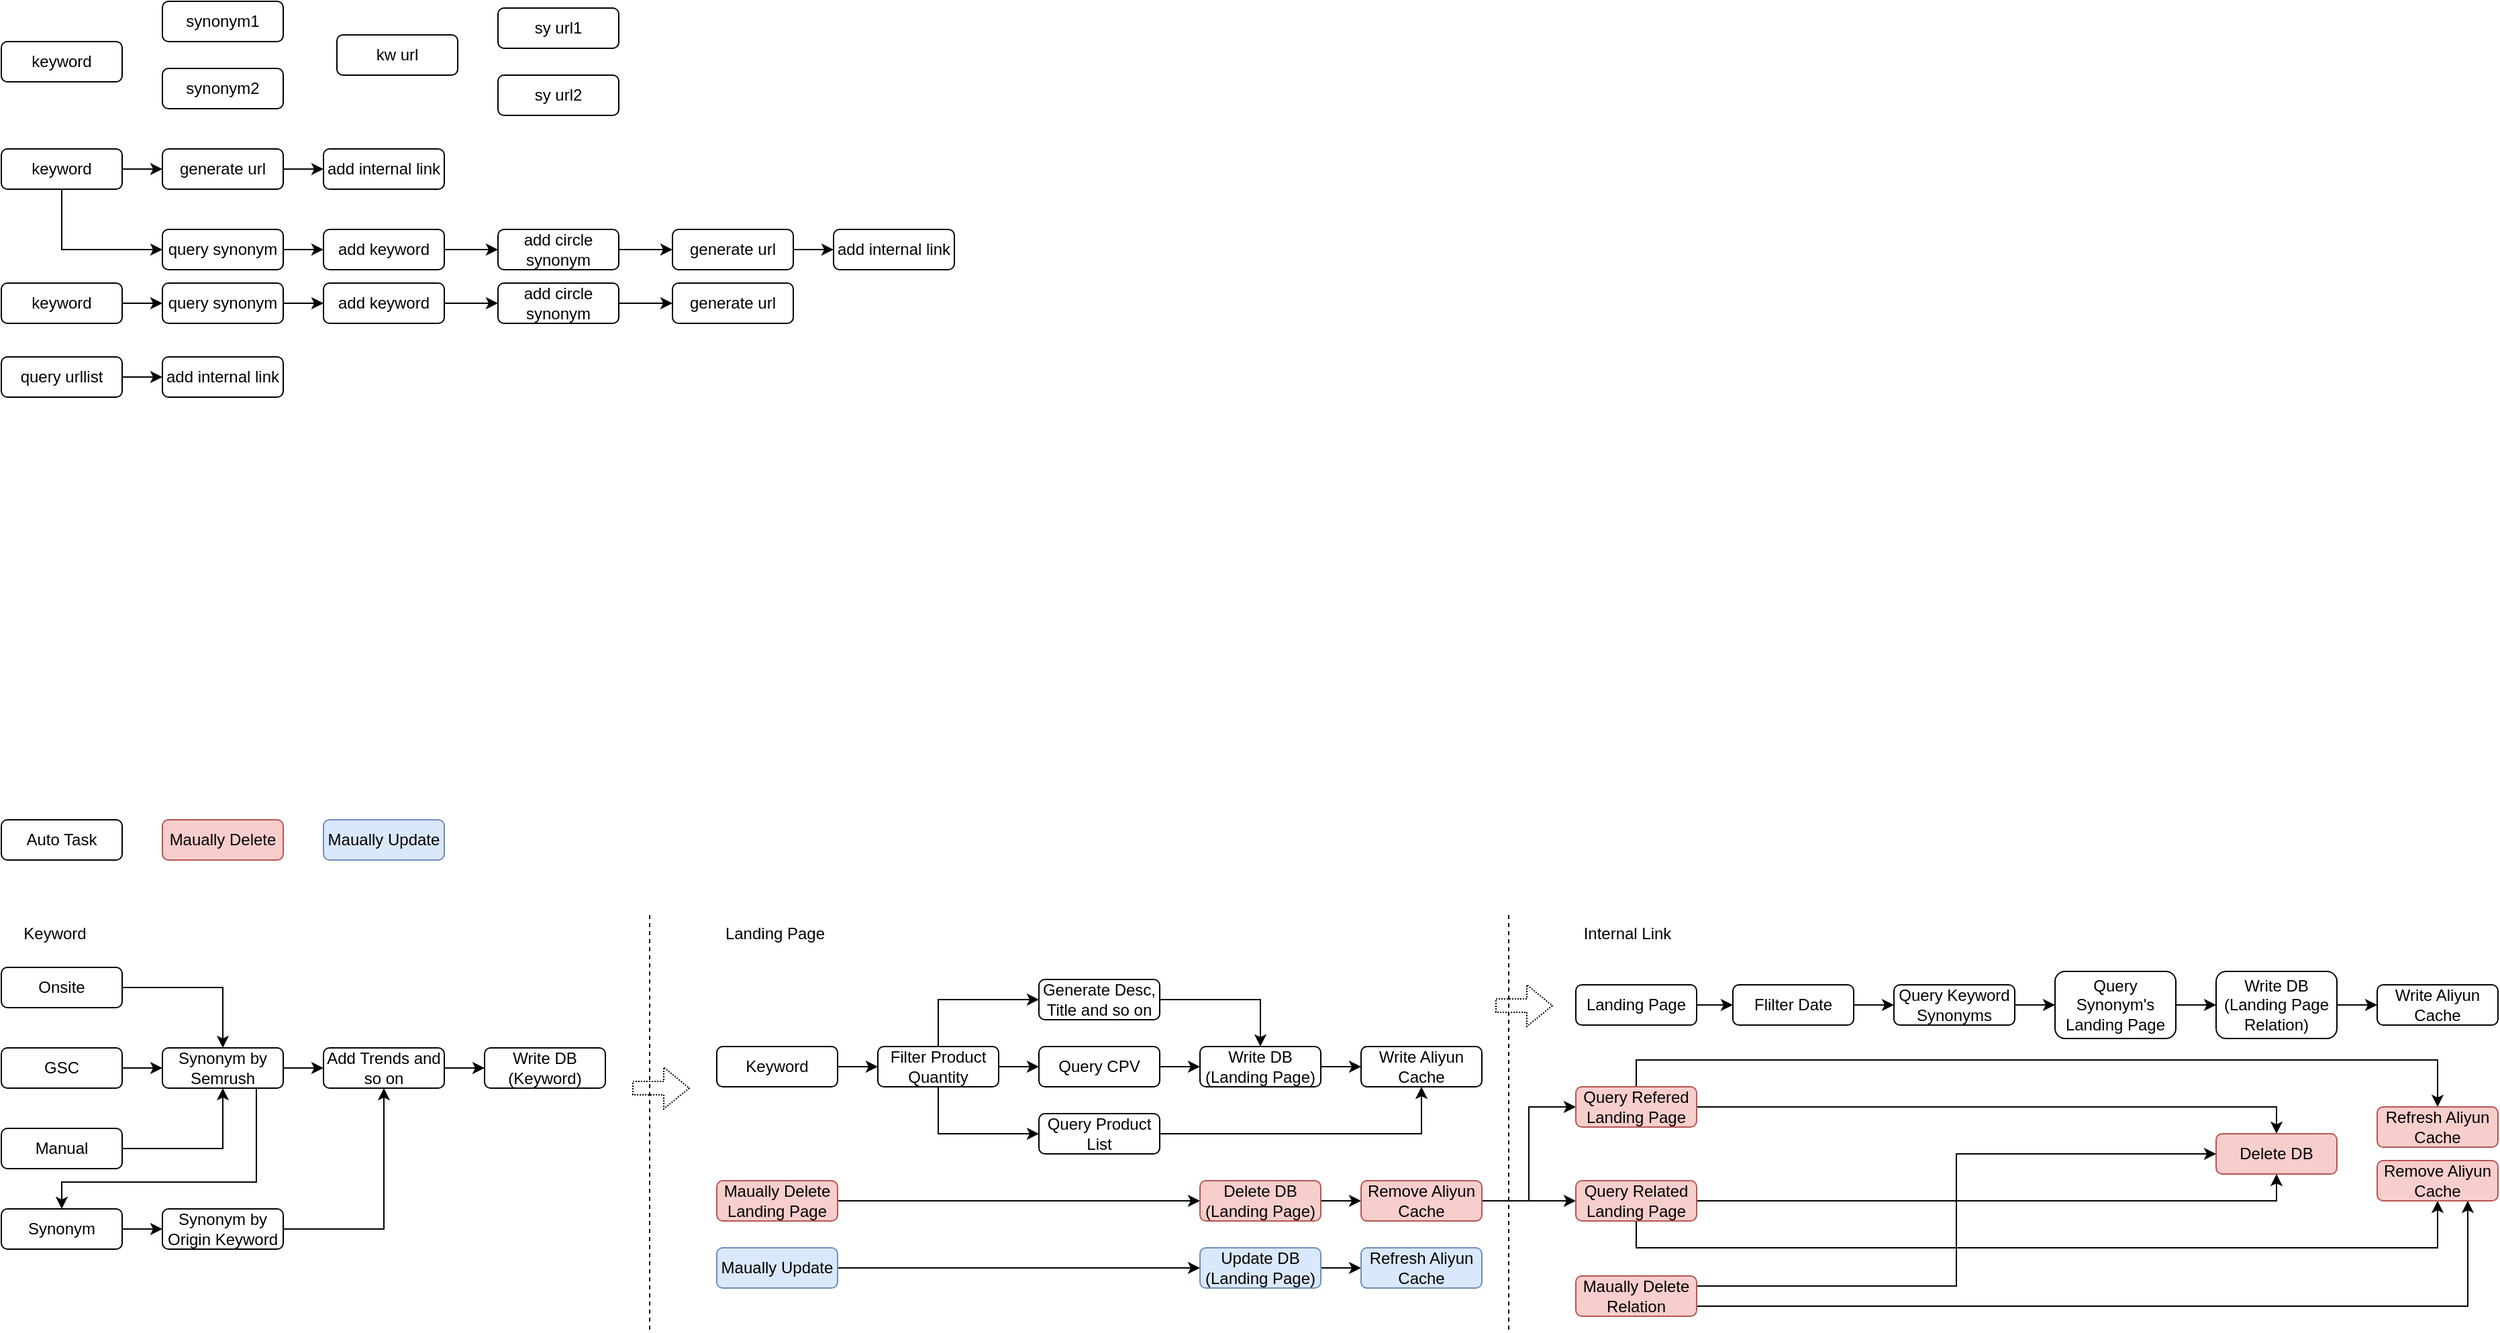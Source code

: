 <mxfile version="24.4.4" type="github">
  <diagram name="第 1 页" id="1qqWGqqX0jNzk8FhyLNJ">
    <mxGraphModel dx="1434" dy="673" grid="1" gridSize="10" guides="1" tooltips="1" connect="1" arrows="1" fold="1" page="1" pageScale="1" pageWidth="827" pageHeight="1169" math="0" shadow="0">
      <root>
        <mxCell id="0" />
        <mxCell id="1" parent="0" />
        <mxCell id="pkuzvF_IylS6FSDwMEXB-1" value="keyword" style="rounded=1;whiteSpace=wrap;html=1;" parent="1" vertex="1">
          <mxGeometry x="70" y="60" width="90" height="30" as="geometry" />
        </mxCell>
        <mxCell id="pkuzvF_IylS6FSDwMEXB-2" value="synonym1" style="rounded=1;whiteSpace=wrap;html=1;" parent="1" vertex="1">
          <mxGeometry x="190" y="30" width="90" height="30" as="geometry" />
        </mxCell>
        <mxCell id="pkuzvF_IylS6FSDwMEXB-3" value="kw url" style="rounded=1;whiteSpace=wrap;html=1;" parent="1" vertex="1">
          <mxGeometry x="320" y="55" width="90" height="30" as="geometry" />
        </mxCell>
        <mxCell id="pkuzvF_IylS6FSDwMEXB-4" value="sy url1" style="rounded=1;whiteSpace=wrap;html=1;" parent="1" vertex="1">
          <mxGeometry x="440" y="35" width="90" height="30" as="geometry" />
        </mxCell>
        <mxCell id="pkuzvF_IylS6FSDwMEXB-5" value="synonym2" style="rounded=1;whiteSpace=wrap;html=1;" parent="1" vertex="1">
          <mxGeometry x="190" y="80" width="90" height="30" as="geometry" />
        </mxCell>
        <mxCell id="pkuzvF_IylS6FSDwMEXB-6" value="sy url2" style="rounded=1;whiteSpace=wrap;html=1;" parent="1" vertex="1">
          <mxGeometry x="440" y="85" width="90" height="30" as="geometry" />
        </mxCell>
        <mxCell id="pkuzvF_IylS6FSDwMEXB-32" style="edgeStyle=orthogonalEdgeStyle;rounded=0;orthogonalLoop=1;jettySize=auto;html=1;exitX=1;exitY=0.5;exitDx=0;exitDy=0;entryX=0;entryY=0.5;entryDx=0;entryDy=0;" parent="1" source="pkuzvF_IylS6FSDwMEXB-8" target="pkuzvF_IylS6FSDwMEXB-10" edge="1">
          <mxGeometry relative="1" as="geometry" />
        </mxCell>
        <mxCell id="pkuzvF_IylS6FSDwMEXB-34" style="edgeStyle=orthogonalEdgeStyle;rounded=0;orthogonalLoop=1;jettySize=auto;html=1;exitX=0.5;exitY=1;exitDx=0;exitDy=0;entryX=0;entryY=0.5;entryDx=0;entryDy=0;" parent="1" source="pkuzvF_IylS6FSDwMEXB-8" target="pkuzvF_IylS6FSDwMEXB-11" edge="1">
          <mxGeometry relative="1" as="geometry" />
        </mxCell>
        <mxCell id="pkuzvF_IylS6FSDwMEXB-8" value="keyword" style="rounded=1;whiteSpace=wrap;html=1;" parent="1" vertex="1">
          <mxGeometry x="70" y="140" width="90" height="30" as="geometry" />
        </mxCell>
        <mxCell id="pkuzvF_IylS6FSDwMEXB-33" style="edgeStyle=orthogonalEdgeStyle;rounded=0;orthogonalLoop=1;jettySize=auto;html=1;exitX=1;exitY=0.5;exitDx=0;exitDy=0;entryX=0;entryY=0.5;entryDx=0;entryDy=0;" parent="1" source="pkuzvF_IylS6FSDwMEXB-10" target="pkuzvF_IylS6FSDwMEXB-22" edge="1">
          <mxGeometry relative="1" as="geometry" />
        </mxCell>
        <mxCell id="pkuzvF_IylS6FSDwMEXB-10" value="generate url" style="rounded=1;whiteSpace=wrap;html=1;" parent="1" vertex="1">
          <mxGeometry x="190" y="140" width="90" height="30" as="geometry" />
        </mxCell>
        <mxCell id="pkuzvF_IylS6FSDwMEXB-35" style="edgeStyle=orthogonalEdgeStyle;rounded=0;orthogonalLoop=1;jettySize=auto;html=1;exitX=1;exitY=0.5;exitDx=0;exitDy=0;entryX=0;entryY=0.5;entryDx=0;entryDy=0;" parent="1" source="pkuzvF_IylS6FSDwMEXB-11" target="pkuzvF_IylS6FSDwMEXB-13" edge="1">
          <mxGeometry relative="1" as="geometry" />
        </mxCell>
        <mxCell id="pkuzvF_IylS6FSDwMEXB-11" value="query synonym" style="rounded=1;whiteSpace=wrap;html=1;" parent="1" vertex="1">
          <mxGeometry x="190" y="200" width="90" height="30" as="geometry" />
        </mxCell>
        <mxCell id="pkuzvF_IylS6FSDwMEXB-36" style="edgeStyle=orthogonalEdgeStyle;rounded=0;orthogonalLoop=1;jettySize=auto;html=1;exitX=1;exitY=0.5;exitDx=0;exitDy=0;entryX=0;entryY=0.5;entryDx=0;entryDy=0;" parent="1" source="pkuzvF_IylS6FSDwMEXB-13" target="pkuzvF_IylS6FSDwMEXB-14" edge="1">
          <mxGeometry relative="1" as="geometry" />
        </mxCell>
        <mxCell id="pkuzvF_IylS6FSDwMEXB-13" value="add keyword" style="rounded=1;whiteSpace=wrap;html=1;" parent="1" vertex="1">
          <mxGeometry x="310" y="200" width="90" height="30" as="geometry" />
        </mxCell>
        <mxCell id="pkuzvF_IylS6FSDwMEXB-38" style="edgeStyle=orthogonalEdgeStyle;rounded=0;orthogonalLoop=1;jettySize=auto;html=1;exitX=1;exitY=0.5;exitDx=0;exitDy=0;entryX=0;entryY=0.5;entryDx=0;entryDy=0;" parent="1" source="pkuzvF_IylS6FSDwMEXB-14" target="pkuzvF_IylS6FSDwMEXB-15" edge="1">
          <mxGeometry relative="1" as="geometry" />
        </mxCell>
        <mxCell id="pkuzvF_IylS6FSDwMEXB-14" value="add circle synonym" style="rounded=1;whiteSpace=wrap;html=1;" parent="1" vertex="1">
          <mxGeometry x="440" y="200" width="90" height="30" as="geometry" />
        </mxCell>
        <mxCell id="pkuzvF_IylS6FSDwMEXB-39" style="edgeStyle=orthogonalEdgeStyle;rounded=0;orthogonalLoop=1;jettySize=auto;html=1;exitX=1;exitY=0.5;exitDx=0;exitDy=0;entryX=0;entryY=0.5;entryDx=0;entryDy=0;" parent="1" source="pkuzvF_IylS6FSDwMEXB-15" target="pkuzvF_IylS6FSDwMEXB-23" edge="1">
          <mxGeometry relative="1" as="geometry" />
        </mxCell>
        <mxCell id="pkuzvF_IylS6FSDwMEXB-15" value="generate url" style="rounded=1;whiteSpace=wrap;html=1;" parent="1" vertex="1">
          <mxGeometry x="570" y="200" width="90" height="30" as="geometry" />
        </mxCell>
        <mxCell id="pkuzvF_IylS6FSDwMEXB-40" style="edgeStyle=orthogonalEdgeStyle;rounded=0;orthogonalLoop=1;jettySize=auto;html=1;exitX=1;exitY=0.5;exitDx=0;exitDy=0;entryX=0;entryY=0.5;entryDx=0;entryDy=0;" parent="1" source="pkuzvF_IylS6FSDwMEXB-16" target="pkuzvF_IylS6FSDwMEXB-18" edge="1">
          <mxGeometry relative="1" as="geometry" />
        </mxCell>
        <mxCell id="pkuzvF_IylS6FSDwMEXB-16" value="keyword" style="rounded=1;whiteSpace=wrap;html=1;" parent="1" vertex="1">
          <mxGeometry x="70" y="240" width="90" height="30" as="geometry" />
        </mxCell>
        <mxCell id="pkuzvF_IylS6FSDwMEXB-17" value="generate url" style="rounded=1;whiteSpace=wrap;html=1;" parent="1" vertex="1">
          <mxGeometry x="570" y="240" width="90" height="30" as="geometry" />
        </mxCell>
        <mxCell id="pkuzvF_IylS6FSDwMEXB-41" style="edgeStyle=orthogonalEdgeStyle;rounded=0;orthogonalLoop=1;jettySize=auto;html=1;exitX=1;exitY=0.5;exitDx=0;exitDy=0;entryX=0;entryY=0.5;entryDx=0;entryDy=0;" parent="1" source="pkuzvF_IylS6FSDwMEXB-18" target="pkuzvF_IylS6FSDwMEXB-30" edge="1">
          <mxGeometry relative="1" as="geometry" />
        </mxCell>
        <mxCell id="pkuzvF_IylS6FSDwMEXB-18" value="query synonym" style="rounded=1;whiteSpace=wrap;html=1;" parent="1" vertex="1">
          <mxGeometry x="190" y="240" width="90" height="30" as="geometry" />
        </mxCell>
        <mxCell id="pkuzvF_IylS6FSDwMEXB-44" style="edgeStyle=orthogonalEdgeStyle;rounded=0;orthogonalLoop=1;jettySize=auto;html=1;exitX=1;exitY=0.5;exitDx=0;exitDy=0;entryX=0;entryY=0.5;entryDx=0;entryDy=0;" parent="1" source="pkuzvF_IylS6FSDwMEXB-19" target="pkuzvF_IylS6FSDwMEXB-24" edge="1">
          <mxGeometry relative="1" as="geometry" />
        </mxCell>
        <mxCell id="pkuzvF_IylS6FSDwMEXB-19" value="query urllist" style="rounded=1;whiteSpace=wrap;html=1;" parent="1" vertex="1">
          <mxGeometry x="70" y="295" width="90" height="30" as="geometry" />
        </mxCell>
        <mxCell id="pkuzvF_IylS6FSDwMEXB-22" value="add internal link" style="rounded=1;whiteSpace=wrap;html=1;" parent="1" vertex="1">
          <mxGeometry x="310" y="140" width="90" height="30" as="geometry" />
        </mxCell>
        <mxCell id="pkuzvF_IylS6FSDwMEXB-23" value="add internal link" style="rounded=1;whiteSpace=wrap;html=1;" parent="1" vertex="1">
          <mxGeometry x="690" y="200" width="90" height="30" as="geometry" />
        </mxCell>
        <mxCell id="pkuzvF_IylS6FSDwMEXB-24" value="add internal link" style="rounded=1;whiteSpace=wrap;html=1;" parent="1" vertex="1">
          <mxGeometry x="190" y="295" width="90" height="30" as="geometry" />
        </mxCell>
        <mxCell id="pkuzvF_IylS6FSDwMEXB-42" style="edgeStyle=orthogonalEdgeStyle;rounded=0;orthogonalLoop=1;jettySize=auto;html=1;exitX=1;exitY=0.5;exitDx=0;exitDy=0;entryX=0;entryY=0.5;entryDx=0;entryDy=0;" parent="1" source="pkuzvF_IylS6FSDwMEXB-30" target="pkuzvF_IylS6FSDwMEXB-31" edge="1">
          <mxGeometry relative="1" as="geometry" />
        </mxCell>
        <mxCell id="pkuzvF_IylS6FSDwMEXB-30" value="add keyword" style="rounded=1;whiteSpace=wrap;html=1;" parent="1" vertex="1">
          <mxGeometry x="310" y="240" width="90" height="30" as="geometry" />
        </mxCell>
        <mxCell id="pkuzvF_IylS6FSDwMEXB-43" style="edgeStyle=orthogonalEdgeStyle;rounded=0;orthogonalLoop=1;jettySize=auto;html=1;exitX=1;exitY=0.5;exitDx=0;exitDy=0;entryX=0;entryY=0.5;entryDx=0;entryDy=0;" parent="1" source="pkuzvF_IylS6FSDwMEXB-31" target="pkuzvF_IylS6FSDwMEXB-17" edge="1">
          <mxGeometry relative="1" as="geometry" />
        </mxCell>
        <mxCell id="pkuzvF_IylS6FSDwMEXB-31" value="add circle synonym" style="rounded=1;whiteSpace=wrap;html=1;" parent="1" vertex="1">
          <mxGeometry x="440" y="240" width="90" height="30" as="geometry" />
        </mxCell>
        <mxCell id="8v7bKblyuX6Z4DT4HF-j-19" style="edgeStyle=orthogonalEdgeStyle;rounded=0;orthogonalLoop=1;jettySize=auto;html=1;exitX=1;exitY=0.5;exitDx=0;exitDy=0;entryX=0.5;entryY=0;entryDx=0;entryDy=0;" edge="1" parent="1" source="pkuzvF_IylS6FSDwMEXB-45" target="8v7bKblyuX6Z4DT4HF-j-1">
          <mxGeometry relative="1" as="geometry" />
        </mxCell>
        <mxCell id="pkuzvF_IylS6FSDwMEXB-45" value="Onsite" style="rounded=1;whiteSpace=wrap;html=1;" parent="1" vertex="1">
          <mxGeometry x="70" y="750" width="90" height="30" as="geometry" />
        </mxCell>
        <mxCell id="8v7bKblyuX6Z4DT4HF-j-20" style="edgeStyle=orthogonalEdgeStyle;rounded=0;orthogonalLoop=1;jettySize=auto;html=1;exitX=1;exitY=0.5;exitDx=0;exitDy=0;entryX=0;entryY=0.5;entryDx=0;entryDy=0;" edge="1" parent="1" source="pkuzvF_IylS6FSDwMEXB-46" target="8v7bKblyuX6Z4DT4HF-j-1">
          <mxGeometry relative="1" as="geometry" />
        </mxCell>
        <mxCell id="pkuzvF_IylS6FSDwMEXB-46" value="GSC" style="rounded=1;whiteSpace=wrap;html=1;" parent="1" vertex="1">
          <mxGeometry x="70" y="810" width="90" height="30" as="geometry" />
        </mxCell>
        <mxCell id="8v7bKblyuX6Z4DT4HF-j-21" style="edgeStyle=orthogonalEdgeStyle;rounded=0;orthogonalLoop=1;jettySize=auto;html=1;exitX=1;exitY=0.5;exitDx=0;exitDy=0;entryX=0.5;entryY=1;entryDx=0;entryDy=0;" edge="1" parent="1" source="pkuzvF_IylS6FSDwMEXB-47" target="8v7bKblyuX6Z4DT4HF-j-1">
          <mxGeometry relative="1" as="geometry" />
        </mxCell>
        <mxCell id="pkuzvF_IylS6FSDwMEXB-47" value="Manual" style="rounded=1;whiteSpace=wrap;html=1;" parent="1" vertex="1">
          <mxGeometry x="70" y="870" width="90" height="30" as="geometry" />
        </mxCell>
        <mxCell id="8v7bKblyuX6Z4DT4HF-j-22" style="edgeStyle=orthogonalEdgeStyle;rounded=0;orthogonalLoop=1;jettySize=auto;html=1;exitX=0.75;exitY=1;exitDx=0;exitDy=0;entryX=0.5;entryY=0;entryDx=0;entryDy=0;" edge="1" parent="1" source="8v7bKblyuX6Z4DT4HF-j-1" target="8v7bKblyuX6Z4DT4HF-j-2">
          <mxGeometry relative="1" as="geometry">
            <Array as="points">
              <mxPoint x="260" y="840" />
              <mxPoint x="260" y="910" />
              <mxPoint x="115" y="910" />
            </Array>
          </mxGeometry>
        </mxCell>
        <mxCell id="8v7bKblyuX6Z4DT4HF-j-24" style="edgeStyle=orthogonalEdgeStyle;rounded=0;orthogonalLoop=1;jettySize=auto;html=1;exitX=1;exitY=0.5;exitDx=0;exitDy=0;entryX=0;entryY=0.5;entryDx=0;entryDy=0;" edge="1" parent="1" source="8v7bKblyuX6Z4DT4HF-j-1" target="8v7bKblyuX6Z4DT4HF-j-18">
          <mxGeometry relative="1" as="geometry" />
        </mxCell>
        <mxCell id="8v7bKblyuX6Z4DT4HF-j-1" value="Synonym by Semrush" style="rounded=1;whiteSpace=wrap;html=1;" vertex="1" parent="1">
          <mxGeometry x="190" y="810" width="90" height="30" as="geometry" />
        </mxCell>
        <mxCell id="8v7bKblyuX6Z4DT4HF-j-23" style="edgeStyle=orthogonalEdgeStyle;rounded=0;orthogonalLoop=1;jettySize=auto;html=1;exitX=1;exitY=0.5;exitDx=0;exitDy=0;entryX=0;entryY=0.5;entryDx=0;entryDy=0;" edge="1" parent="1" source="8v7bKblyuX6Z4DT4HF-j-2" target="8v7bKblyuX6Z4DT4HF-j-17">
          <mxGeometry relative="1" as="geometry" />
        </mxCell>
        <mxCell id="8v7bKblyuX6Z4DT4HF-j-2" value="Synonym" style="rounded=1;whiteSpace=wrap;html=1;" vertex="1" parent="1">
          <mxGeometry x="70" y="930" width="90" height="30" as="geometry" />
        </mxCell>
        <mxCell id="8v7bKblyuX6Z4DT4HF-j-16" value="Keyword" style="text;html=1;align=center;verticalAlign=middle;whiteSpace=wrap;rounded=0;" vertex="1" parent="1">
          <mxGeometry x="70" y="710" width="80" height="30" as="geometry" />
        </mxCell>
        <mxCell id="8v7bKblyuX6Z4DT4HF-j-25" style="edgeStyle=orthogonalEdgeStyle;rounded=0;orthogonalLoop=1;jettySize=auto;html=1;exitX=1;exitY=0.5;exitDx=0;exitDy=0;entryX=0.5;entryY=1;entryDx=0;entryDy=0;" edge="1" parent="1" source="8v7bKblyuX6Z4DT4HF-j-17" target="8v7bKblyuX6Z4DT4HF-j-18">
          <mxGeometry relative="1" as="geometry" />
        </mxCell>
        <mxCell id="8v7bKblyuX6Z4DT4HF-j-17" value="Synonym by Origin Keyword" style="rounded=1;whiteSpace=wrap;html=1;" vertex="1" parent="1">
          <mxGeometry x="190" y="930" width="90" height="30" as="geometry" />
        </mxCell>
        <mxCell id="8v7bKblyuX6Z4DT4HF-j-27" style="edgeStyle=orthogonalEdgeStyle;rounded=0;orthogonalLoop=1;jettySize=auto;html=1;exitX=1;exitY=0.5;exitDx=0;exitDy=0;entryX=0;entryY=0.5;entryDx=0;entryDy=0;" edge="1" parent="1" source="8v7bKblyuX6Z4DT4HF-j-18" target="8v7bKblyuX6Z4DT4HF-j-26">
          <mxGeometry relative="1" as="geometry" />
        </mxCell>
        <mxCell id="8v7bKblyuX6Z4DT4HF-j-18" value="Add Trends and so on" style="rounded=1;whiteSpace=wrap;html=1;" vertex="1" parent="1">
          <mxGeometry x="310" y="810" width="90" height="30" as="geometry" />
        </mxCell>
        <mxCell id="8v7bKblyuX6Z4DT4HF-j-26" value="Write DB&lt;div&gt;(Keyword)&lt;/div&gt;" style="rounded=1;whiteSpace=wrap;html=1;" vertex="1" parent="1">
          <mxGeometry x="430" y="810" width="90" height="30" as="geometry" />
        </mxCell>
        <mxCell id="8v7bKblyuX6Z4DT4HF-j-28" value="Landing Page" style="text;html=1;align=center;verticalAlign=middle;whiteSpace=wrap;rounded=0;" vertex="1" parent="1">
          <mxGeometry x="603" y="710" width="87" height="30" as="geometry" />
        </mxCell>
        <mxCell id="8v7bKblyuX6Z4DT4HF-j-38" style="edgeStyle=orthogonalEdgeStyle;rounded=0;orthogonalLoop=1;jettySize=auto;html=1;exitX=1;exitY=0.5;exitDx=0;exitDy=0;entryX=0;entryY=0.5;entryDx=0;entryDy=0;" edge="1" parent="1" source="8v7bKblyuX6Z4DT4HF-j-29" target="8v7bKblyuX6Z4DT4HF-j-31">
          <mxGeometry relative="1" as="geometry" />
        </mxCell>
        <mxCell id="8v7bKblyuX6Z4DT4HF-j-29" value="Keyword" style="rounded=1;whiteSpace=wrap;html=1;" vertex="1" parent="1">
          <mxGeometry x="603" y="809" width="90" height="30" as="geometry" />
        </mxCell>
        <mxCell id="8v7bKblyuX6Z4DT4HF-j-30" value="" style="endArrow=none;dashed=1;html=1;rounded=0;" edge="1" parent="1">
          <mxGeometry width="50" height="50" relative="1" as="geometry">
            <mxPoint x="553" y="1020" as="sourcePoint" />
            <mxPoint x="553" y="710" as="targetPoint" />
          </mxGeometry>
        </mxCell>
        <mxCell id="8v7bKblyuX6Z4DT4HF-j-40" style="edgeStyle=orthogonalEdgeStyle;rounded=0;orthogonalLoop=1;jettySize=auto;html=1;exitX=0.5;exitY=0;exitDx=0;exitDy=0;entryX=0;entryY=0.5;entryDx=0;entryDy=0;" edge="1" parent="1" source="8v7bKblyuX6Z4DT4HF-j-31" target="8v7bKblyuX6Z4DT4HF-j-34">
          <mxGeometry relative="1" as="geometry" />
        </mxCell>
        <mxCell id="8v7bKblyuX6Z4DT4HF-j-41" style="edgeStyle=orthogonalEdgeStyle;rounded=0;orthogonalLoop=1;jettySize=auto;html=1;exitX=1;exitY=0.5;exitDx=0;exitDy=0;entryX=0;entryY=0.5;entryDx=0;entryDy=0;" edge="1" parent="1" source="8v7bKblyuX6Z4DT4HF-j-31" target="8v7bKblyuX6Z4DT4HF-j-33">
          <mxGeometry relative="1" as="geometry" />
        </mxCell>
        <mxCell id="8v7bKblyuX6Z4DT4HF-j-42" style="edgeStyle=orthogonalEdgeStyle;rounded=0;orthogonalLoop=1;jettySize=auto;html=1;exitX=0.5;exitY=1;exitDx=0;exitDy=0;entryX=0;entryY=0.5;entryDx=0;entryDy=0;" edge="1" parent="1" source="8v7bKblyuX6Z4DT4HF-j-31" target="8v7bKblyuX6Z4DT4HF-j-32">
          <mxGeometry relative="1" as="geometry" />
        </mxCell>
        <mxCell id="8v7bKblyuX6Z4DT4HF-j-31" value="Filter Product Quantity" style="rounded=1;whiteSpace=wrap;html=1;" vertex="1" parent="1">
          <mxGeometry x="723" y="809" width="90" height="30" as="geometry" />
        </mxCell>
        <mxCell id="8v7bKblyuX6Z4DT4HF-j-52" style="edgeStyle=orthogonalEdgeStyle;rounded=0;orthogonalLoop=1;jettySize=auto;html=1;exitX=1;exitY=0.5;exitDx=0;exitDy=0;entryX=0.5;entryY=1;entryDx=0;entryDy=0;" edge="1" parent="1" source="8v7bKblyuX6Z4DT4HF-j-32" target="8v7bKblyuX6Z4DT4HF-j-49">
          <mxGeometry relative="1" as="geometry" />
        </mxCell>
        <mxCell id="8v7bKblyuX6Z4DT4HF-j-32" value="Query Product List" style="rounded=1;whiteSpace=wrap;html=1;" vertex="1" parent="1">
          <mxGeometry x="843" y="859" width="90" height="30" as="geometry" />
        </mxCell>
        <mxCell id="8v7bKblyuX6Z4DT4HF-j-43" style="edgeStyle=orthogonalEdgeStyle;rounded=0;orthogonalLoop=1;jettySize=auto;html=1;exitX=1;exitY=0.5;exitDx=0;exitDy=0;entryX=0;entryY=0.5;entryDx=0;entryDy=0;" edge="1" parent="1" source="8v7bKblyuX6Z4DT4HF-j-33" target="8v7bKblyuX6Z4DT4HF-j-36">
          <mxGeometry relative="1" as="geometry" />
        </mxCell>
        <mxCell id="8v7bKblyuX6Z4DT4HF-j-33" value="Query CPV" style="rounded=1;whiteSpace=wrap;html=1;" vertex="1" parent="1">
          <mxGeometry x="843" y="809" width="90" height="30" as="geometry" />
        </mxCell>
        <mxCell id="8v7bKblyuX6Z4DT4HF-j-50" style="edgeStyle=orthogonalEdgeStyle;rounded=0;orthogonalLoop=1;jettySize=auto;html=1;exitX=1;exitY=0.5;exitDx=0;exitDy=0;entryX=0.5;entryY=0;entryDx=0;entryDy=0;" edge="1" parent="1" source="8v7bKblyuX6Z4DT4HF-j-34" target="8v7bKblyuX6Z4DT4HF-j-36">
          <mxGeometry relative="1" as="geometry" />
        </mxCell>
        <mxCell id="8v7bKblyuX6Z4DT4HF-j-34" value="Generate Desc, Title and so on" style="rounded=1;whiteSpace=wrap;html=1;" vertex="1" parent="1">
          <mxGeometry x="843" y="759" width="90" height="30" as="geometry" />
        </mxCell>
        <mxCell id="8v7bKblyuX6Z4DT4HF-j-51" style="edgeStyle=orthogonalEdgeStyle;rounded=0;orthogonalLoop=1;jettySize=auto;html=1;exitX=1;exitY=0.5;exitDx=0;exitDy=0;entryX=0;entryY=0.5;entryDx=0;entryDy=0;" edge="1" parent="1" source="8v7bKblyuX6Z4DT4HF-j-36" target="8v7bKblyuX6Z4DT4HF-j-49">
          <mxGeometry relative="1" as="geometry" />
        </mxCell>
        <mxCell id="8v7bKblyuX6Z4DT4HF-j-36" value="Write DB&lt;div&gt;(Landing Page)&lt;/div&gt;" style="rounded=1;whiteSpace=wrap;html=1;" vertex="1" parent="1">
          <mxGeometry x="963" y="809" width="90" height="30" as="geometry" />
        </mxCell>
        <mxCell id="8v7bKblyuX6Z4DT4HF-j-44" value="" style="endArrow=none;dashed=1;html=1;rounded=0;" edge="1" parent="1">
          <mxGeometry width="50" height="50" relative="1" as="geometry">
            <mxPoint x="1193" y="1020" as="sourcePoint" />
            <mxPoint x="1193" y="710" as="targetPoint" />
          </mxGeometry>
        </mxCell>
        <mxCell id="8v7bKblyuX6Z4DT4HF-j-45" value="Internal Link" style="text;html=1;align=center;verticalAlign=middle;whiteSpace=wrap;rounded=0;" vertex="1" parent="1">
          <mxGeometry x="1243" y="710" width="77" height="30" as="geometry" />
        </mxCell>
        <mxCell id="8v7bKblyuX6Z4DT4HF-j-46" value="" style="shape=flexArrow;endArrow=classic;html=1;rounded=0;dashed=1;dashPattern=1 1;verticalAlign=middle;" edge="1" parent="1">
          <mxGeometry width="50" height="50" relative="1" as="geometry">
            <mxPoint x="540" y="840" as="sourcePoint" />
            <mxPoint x="583" y="840" as="targetPoint" />
          </mxGeometry>
        </mxCell>
        <mxCell id="8v7bKblyuX6Z4DT4HF-j-47" value="" style="shape=flexArrow;endArrow=classic;html=1;rounded=0;dashed=1;dashPattern=1 1;verticalAlign=middle;" edge="1" parent="1">
          <mxGeometry width="50" height="50" relative="1" as="geometry">
            <mxPoint x="1183" y="778.5" as="sourcePoint" />
            <mxPoint x="1226" y="778.5" as="targetPoint" />
          </mxGeometry>
        </mxCell>
        <mxCell id="8v7bKblyuX6Z4DT4HF-j-58" style="edgeStyle=orthogonalEdgeStyle;rounded=0;orthogonalLoop=1;jettySize=auto;html=1;exitX=1;exitY=0.5;exitDx=0;exitDy=0;entryX=0;entryY=0.5;entryDx=0;entryDy=0;" edge="1" parent="1" source="8v7bKblyuX6Z4DT4HF-j-48" target="8v7bKblyuX6Z4DT4HF-j-53">
          <mxGeometry relative="1" as="geometry" />
        </mxCell>
        <mxCell id="8v7bKblyuX6Z4DT4HF-j-48" value="Landing Page" style="rounded=1;whiteSpace=wrap;html=1;" vertex="1" parent="1">
          <mxGeometry x="1243" y="763" width="90" height="30" as="geometry" />
        </mxCell>
        <mxCell id="8v7bKblyuX6Z4DT4HF-j-49" value="Write Aliyun Cache" style="rounded=1;whiteSpace=wrap;html=1;" vertex="1" parent="1">
          <mxGeometry x="1083" y="809" width="90" height="30" as="geometry" />
        </mxCell>
        <mxCell id="8v7bKblyuX6Z4DT4HF-j-59" style="edgeStyle=orthogonalEdgeStyle;rounded=0;orthogonalLoop=1;jettySize=auto;html=1;exitX=1;exitY=0.5;exitDx=0;exitDy=0;entryX=0;entryY=0.5;entryDx=0;entryDy=0;" edge="1" parent="1" source="8v7bKblyuX6Z4DT4HF-j-53" target="8v7bKblyuX6Z4DT4HF-j-54">
          <mxGeometry relative="1" as="geometry" />
        </mxCell>
        <mxCell id="8v7bKblyuX6Z4DT4HF-j-53" value="Flilter Date" style="rounded=1;whiteSpace=wrap;html=1;" vertex="1" parent="1">
          <mxGeometry x="1360" y="763" width="90" height="30" as="geometry" />
        </mxCell>
        <mxCell id="8v7bKblyuX6Z4DT4HF-j-60" style="edgeStyle=orthogonalEdgeStyle;rounded=0;orthogonalLoop=1;jettySize=auto;html=1;exitX=1;exitY=0.5;exitDx=0;exitDy=0;" edge="1" parent="1" source="8v7bKblyuX6Z4DT4HF-j-54" target="8v7bKblyuX6Z4DT4HF-j-55">
          <mxGeometry relative="1" as="geometry" />
        </mxCell>
        <mxCell id="8v7bKblyuX6Z4DT4HF-j-54" value="Query Keyword Synonyms" style="rounded=1;whiteSpace=wrap;html=1;" vertex="1" parent="1">
          <mxGeometry x="1480" y="763" width="90" height="30" as="geometry" />
        </mxCell>
        <mxCell id="8v7bKblyuX6Z4DT4HF-j-61" style="edgeStyle=orthogonalEdgeStyle;rounded=0;orthogonalLoop=1;jettySize=auto;html=1;exitX=1;exitY=0.5;exitDx=0;exitDy=0;entryX=0;entryY=0.5;entryDx=0;entryDy=0;" edge="1" parent="1" source="8v7bKblyuX6Z4DT4HF-j-55" target="8v7bKblyuX6Z4DT4HF-j-56">
          <mxGeometry relative="1" as="geometry" />
        </mxCell>
        <mxCell id="8v7bKblyuX6Z4DT4HF-j-55" value="Query Synonym&#39;s Landing Page" style="rounded=1;whiteSpace=wrap;html=1;" vertex="1" parent="1">
          <mxGeometry x="1600" y="753" width="90" height="50" as="geometry" />
        </mxCell>
        <mxCell id="8v7bKblyuX6Z4DT4HF-j-62" style="edgeStyle=orthogonalEdgeStyle;rounded=0;orthogonalLoop=1;jettySize=auto;html=1;exitX=1;exitY=0.5;exitDx=0;exitDy=0;entryX=0;entryY=0.5;entryDx=0;entryDy=0;" edge="1" parent="1" source="8v7bKblyuX6Z4DT4HF-j-56" target="8v7bKblyuX6Z4DT4HF-j-57">
          <mxGeometry relative="1" as="geometry" />
        </mxCell>
        <mxCell id="8v7bKblyuX6Z4DT4HF-j-56" value="Write DB&lt;div&gt;(Landing Page Relation)&lt;/div&gt;" style="rounded=1;whiteSpace=wrap;html=1;" vertex="1" parent="1">
          <mxGeometry x="1720" y="753" width="90" height="50" as="geometry" />
        </mxCell>
        <mxCell id="8v7bKblyuX6Z4DT4HF-j-57" value="Write Aliyun Cache" style="rounded=1;whiteSpace=wrap;html=1;" vertex="1" parent="1">
          <mxGeometry x="1840" y="763" width="90" height="30" as="geometry" />
        </mxCell>
        <mxCell id="8v7bKblyuX6Z4DT4HF-j-71" style="edgeStyle=orthogonalEdgeStyle;rounded=0;orthogonalLoop=1;jettySize=auto;html=1;exitX=1;exitY=0.5;exitDx=0;exitDy=0;" edge="1" parent="1" source="8v7bKblyuX6Z4DT4HF-j-63" target="8v7bKblyuX6Z4DT4HF-j-64">
          <mxGeometry relative="1" as="geometry" />
        </mxCell>
        <mxCell id="8v7bKblyuX6Z4DT4HF-j-63" value="Maually Delete Landing Page" style="rounded=1;whiteSpace=wrap;html=1;fillColor=#f8cecc;strokeColor=#b85450;" vertex="1" parent="1">
          <mxGeometry x="603" y="909" width="90" height="30" as="geometry" />
        </mxCell>
        <mxCell id="8v7bKblyuX6Z4DT4HF-j-72" style="edgeStyle=orthogonalEdgeStyle;rounded=0;orthogonalLoop=1;jettySize=auto;html=1;exitX=1;exitY=0.5;exitDx=0;exitDy=0;entryX=0;entryY=0.5;entryDx=0;entryDy=0;" edge="1" parent="1" source="8v7bKblyuX6Z4DT4HF-j-64" target="8v7bKblyuX6Z4DT4HF-j-65">
          <mxGeometry relative="1" as="geometry" />
        </mxCell>
        <mxCell id="8v7bKblyuX6Z4DT4HF-j-64" value="Delete DB&lt;div&gt;(Landing Page)&lt;/div&gt;" style="rounded=1;whiteSpace=wrap;html=1;fillColor=#f8cecc;strokeColor=#b85450;" vertex="1" parent="1">
          <mxGeometry x="963" y="909" width="90" height="30" as="geometry" />
        </mxCell>
        <mxCell id="8v7bKblyuX6Z4DT4HF-j-73" style="edgeStyle=orthogonalEdgeStyle;rounded=0;orthogonalLoop=1;jettySize=auto;html=1;exitX=1;exitY=0.5;exitDx=0;exitDy=0;entryX=0;entryY=0.5;entryDx=0;entryDy=0;" edge="1" parent="1" source="8v7bKblyuX6Z4DT4HF-j-65" target="8v7bKblyuX6Z4DT4HF-j-66">
          <mxGeometry relative="1" as="geometry" />
        </mxCell>
        <mxCell id="8v7bKblyuX6Z4DT4HF-j-74" style="edgeStyle=orthogonalEdgeStyle;rounded=0;orthogonalLoop=1;jettySize=auto;html=1;exitX=1;exitY=0.5;exitDx=0;exitDy=0;entryX=0;entryY=0.5;entryDx=0;entryDy=0;" edge="1" parent="1" source="8v7bKblyuX6Z4DT4HF-j-65" target="8v7bKblyuX6Z4DT4HF-j-69">
          <mxGeometry relative="1" as="geometry" />
        </mxCell>
        <mxCell id="8v7bKblyuX6Z4DT4HF-j-65" value="Remove Aliyun Cache" style="rounded=1;whiteSpace=wrap;html=1;fillColor=#f8cecc;strokeColor=#b85450;" vertex="1" parent="1">
          <mxGeometry x="1083" y="909" width="90" height="30" as="geometry" />
        </mxCell>
        <mxCell id="8v7bKblyuX6Z4DT4HF-j-80" style="edgeStyle=orthogonalEdgeStyle;rounded=0;orthogonalLoop=1;jettySize=auto;html=1;exitX=0.5;exitY=0;exitDx=0;exitDy=0;entryX=0.5;entryY=0;entryDx=0;entryDy=0;" edge="1" parent="1" source="8v7bKblyuX6Z4DT4HF-j-66" target="8v7bKblyuX6Z4DT4HF-j-68">
          <mxGeometry relative="1" as="geometry" />
        </mxCell>
        <mxCell id="8v7bKblyuX6Z4DT4HF-j-81" style="edgeStyle=orthogonalEdgeStyle;rounded=0;orthogonalLoop=1;jettySize=auto;html=1;exitX=1;exitY=0.5;exitDx=0;exitDy=0;entryX=0.5;entryY=0;entryDx=0;entryDy=0;" edge="1" parent="1" source="8v7bKblyuX6Z4DT4HF-j-66" target="8v7bKblyuX6Z4DT4HF-j-67">
          <mxGeometry relative="1" as="geometry" />
        </mxCell>
        <mxCell id="8v7bKblyuX6Z4DT4HF-j-66" value="Query Refered Landing Page" style="rounded=1;whiteSpace=wrap;html=1;fillColor=#f8cecc;strokeColor=#b85450;" vertex="1" parent="1">
          <mxGeometry x="1243" y="839" width="90" height="30" as="geometry" />
        </mxCell>
        <mxCell id="8v7bKblyuX6Z4DT4HF-j-67" value="Delete DB" style="rounded=1;whiteSpace=wrap;html=1;fillColor=#f8cecc;strokeColor=#b85450;" vertex="1" parent="1">
          <mxGeometry x="1720" y="874" width="90" height="30" as="geometry" />
        </mxCell>
        <mxCell id="8v7bKblyuX6Z4DT4HF-j-68" value="Refresh Aliyun Cache" style="rounded=1;whiteSpace=wrap;html=1;fillColor=#f8cecc;strokeColor=#b85450;" vertex="1" parent="1">
          <mxGeometry x="1840" y="854" width="90" height="30" as="geometry" />
        </mxCell>
        <mxCell id="8v7bKblyuX6Z4DT4HF-j-79" style="edgeStyle=orthogonalEdgeStyle;rounded=0;orthogonalLoop=1;jettySize=auto;html=1;exitX=0.5;exitY=1;exitDx=0;exitDy=0;entryX=0.5;entryY=1;entryDx=0;entryDy=0;" edge="1" parent="1" source="8v7bKblyuX6Z4DT4HF-j-69" target="8v7bKblyuX6Z4DT4HF-j-70">
          <mxGeometry relative="1" as="geometry" />
        </mxCell>
        <mxCell id="8v7bKblyuX6Z4DT4HF-j-82" style="edgeStyle=orthogonalEdgeStyle;rounded=0;orthogonalLoop=1;jettySize=auto;html=1;exitX=1;exitY=0.5;exitDx=0;exitDy=0;entryX=0.5;entryY=1;entryDx=0;entryDy=0;" edge="1" parent="1" source="8v7bKblyuX6Z4DT4HF-j-69" target="8v7bKblyuX6Z4DT4HF-j-67">
          <mxGeometry relative="1" as="geometry" />
        </mxCell>
        <mxCell id="8v7bKblyuX6Z4DT4HF-j-69" value="Query Related Landing Page" style="rounded=1;whiteSpace=wrap;html=1;fillColor=#f8cecc;strokeColor=#b85450;" vertex="1" parent="1">
          <mxGeometry x="1243" y="909" width="90" height="30" as="geometry" />
        </mxCell>
        <mxCell id="8v7bKblyuX6Z4DT4HF-j-70" value="Remove Aliyun Cache" style="rounded=1;whiteSpace=wrap;html=1;fillColor=#f8cecc;strokeColor=#b85450;" vertex="1" parent="1">
          <mxGeometry x="1840" y="894" width="90" height="30" as="geometry" />
        </mxCell>
        <mxCell id="8v7bKblyuX6Z4DT4HF-j-83" value="Auto Task" style="rounded=1;whiteSpace=wrap;html=1;" vertex="1" parent="1">
          <mxGeometry x="70" y="640" width="90" height="30" as="geometry" />
        </mxCell>
        <mxCell id="8v7bKblyuX6Z4DT4HF-j-84" value="Maually Delete" style="rounded=1;whiteSpace=wrap;html=1;fillColor=#f8cecc;strokeColor=#b85450;" vertex="1" parent="1">
          <mxGeometry x="190" y="640" width="90" height="30" as="geometry" />
        </mxCell>
        <mxCell id="8v7bKblyuX6Z4DT4HF-j-85" value="Maually Update" style="rounded=1;whiteSpace=wrap;html=1;fillColor=#dae8fc;strokeColor=#6c8ebf;" vertex="1" parent="1">
          <mxGeometry x="310" y="640" width="90" height="30" as="geometry" />
        </mxCell>
        <mxCell id="8v7bKblyuX6Z4DT4HF-j-89" style="edgeStyle=orthogonalEdgeStyle;rounded=0;orthogonalLoop=1;jettySize=auto;html=1;exitX=1;exitY=0.5;exitDx=0;exitDy=0;entryX=0;entryY=0.5;entryDx=0;entryDy=0;" edge="1" parent="1" source="8v7bKblyuX6Z4DT4HF-j-86" target="8v7bKblyuX6Z4DT4HF-j-87">
          <mxGeometry relative="1" as="geometry" />
        </mxCell>
        <mxCell id="8v7bKblyuX6Z4DT4HF-j-86" value="Maually Update" style="rounded=1;whiteSpace=wrap;html=1;fillColor=#dae8fc;strokeColor=#6c8ebf;" vertex="1" parent="1">
          <mxGeometry x="603" y="959" width="90" height="30" as="geometry" />
        </mxCell>
        <mxCell id="8v7bKblyuX6Z4DT4HF-j-90" style="edgeStyle=orthogonalEdgeStyle;rounded=0;orthogonalLoop=1;jettySize=auto;html=1;exitX=1;exitY=0.5;exitDx=0;exitDy=0;entryX=0;entryY=0.5;entryDx=0;entryDy=0;" edge="1" parent="1" source="8v7bKblyuX6Z4DT4HF-j-87" target="8v7bKblyuX6Z4DT4HF-j-88">
          <mxGeometry relative="1" as="geometry" />
        </mxCell>
        <mxCell id="8v7bKblyuX6Z4DT4HF-j-87" value="Update DB&lt;div&gt;(Landing Page)&lt;/div&gt;" style="rounded=1;whiteSpace=wrap;html=1;fillColor=#dae8fc;strokeColor=#6c8ebf;" vertex="1" parent="1">
          <mxGeometry x="963" y="959" width="90" height="30" as="geometry" />
        </mxCell>
        <mxCell id="8v7bKblyuX6Z4DT4HF-j-88" value="Refresh Aliyun Cache" style="rounded=1;whiteSpace=wrap;html=1;fillColor=#dae8fc;strokeColor=#6c8ebf;" vertex="1" parent="1">
          <mxGeometry x="1083" y="959" width="90" height="30" as="geometry" />
        </mxCell>
        <mxCell id="8v7bKblyuX6Z4DT4HF-j-92" style="edgeStyle=orthogonalEdgeStyle;rounded=0;orthogonalLoop=1;jettySize=auto;html=1;exitX=1;exitY=0.25;exitDx=0;exitDy=0;entryX=0;entryY=0.5;entryDx=0;entryDy=0;" edge="1" parent="1" source="8v7bKblyuX6Z4DT4HF-j-91" target="8v7bKblyuX6Z4DT4HF-j-67">
          <mxGeometry relative="1" as="geometry" />
        </mxCell>
        <mxCell id="8v7bKblyuX6Z4DT4HF-j-93" style="edgeStyle=orthogonalEdgeStyle;rounded=0;orthogonalLoop=1;jettySize=auto;html=1;exitX=1;exitY=0.75;exitDx=0;exitDy=0;entryX=0.75;entryY=1;entryDx=0;entryDy=0;" edge="1" parent="1" source="8v7bKblyuX6Z4DT4HF-j-91" target="8v7bKblyuX6Z4DT4HF-j-70">
          <mxGeometry relative="1" as="geometry" />
        </mxCell>
        <mxCell id="8v7bKblyuX6Z4DT4HF-j-91" value="Maually Delete Relation" style="rounded=1;whiteSpace=wrap;html=1;fillColor=#f8cecc;strokeColor=#b85450;" vertex="1" parent="1">
          <mxGeometry x="1243" y="980" width="90" height="30" as="geometry" />
        </mxCell>
      </root>
    </mxGraphModel>
  </diagram>
</mxfile>
